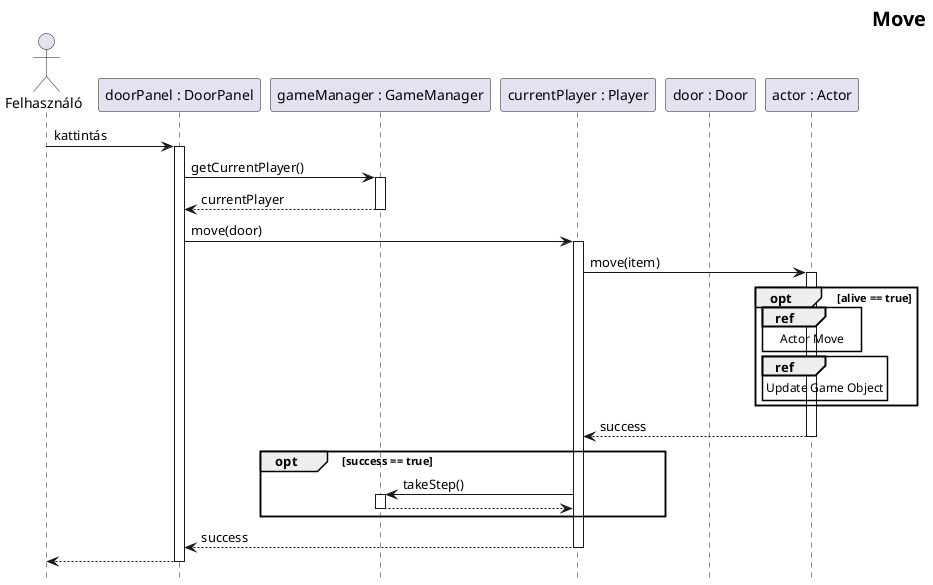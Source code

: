 @startuml Move
skinparam headerFontSize 20
skinparam HeaderFontColor #000000
skinparam HeaderFontStyle bold
header Move
hide footbox

actor p as "Felhasználó"
participant btn as "doorPanel : DoorPanel"
p -> btn++ : kattintás

participant gm as "gameManager : GameManager"
btn -> gm++ : getCurrentPlayer()
return currentPlayer

participant player as "currentPlayer : Player"
participant door as "door : Door"
btn -> player++ : move(door)

participant a as "actor : Actor"
player -> a++ : move(item)

opt alive == true
    ' todo ez egy korábbi dokumentációból van
    ref over a
    Actor Move
    end ref

    ref over a
    Update Game Object
    end ref
end

return success

opt success == true
    player -> gm ++ : takeStep()
    return
end

return success

return 

@enduml